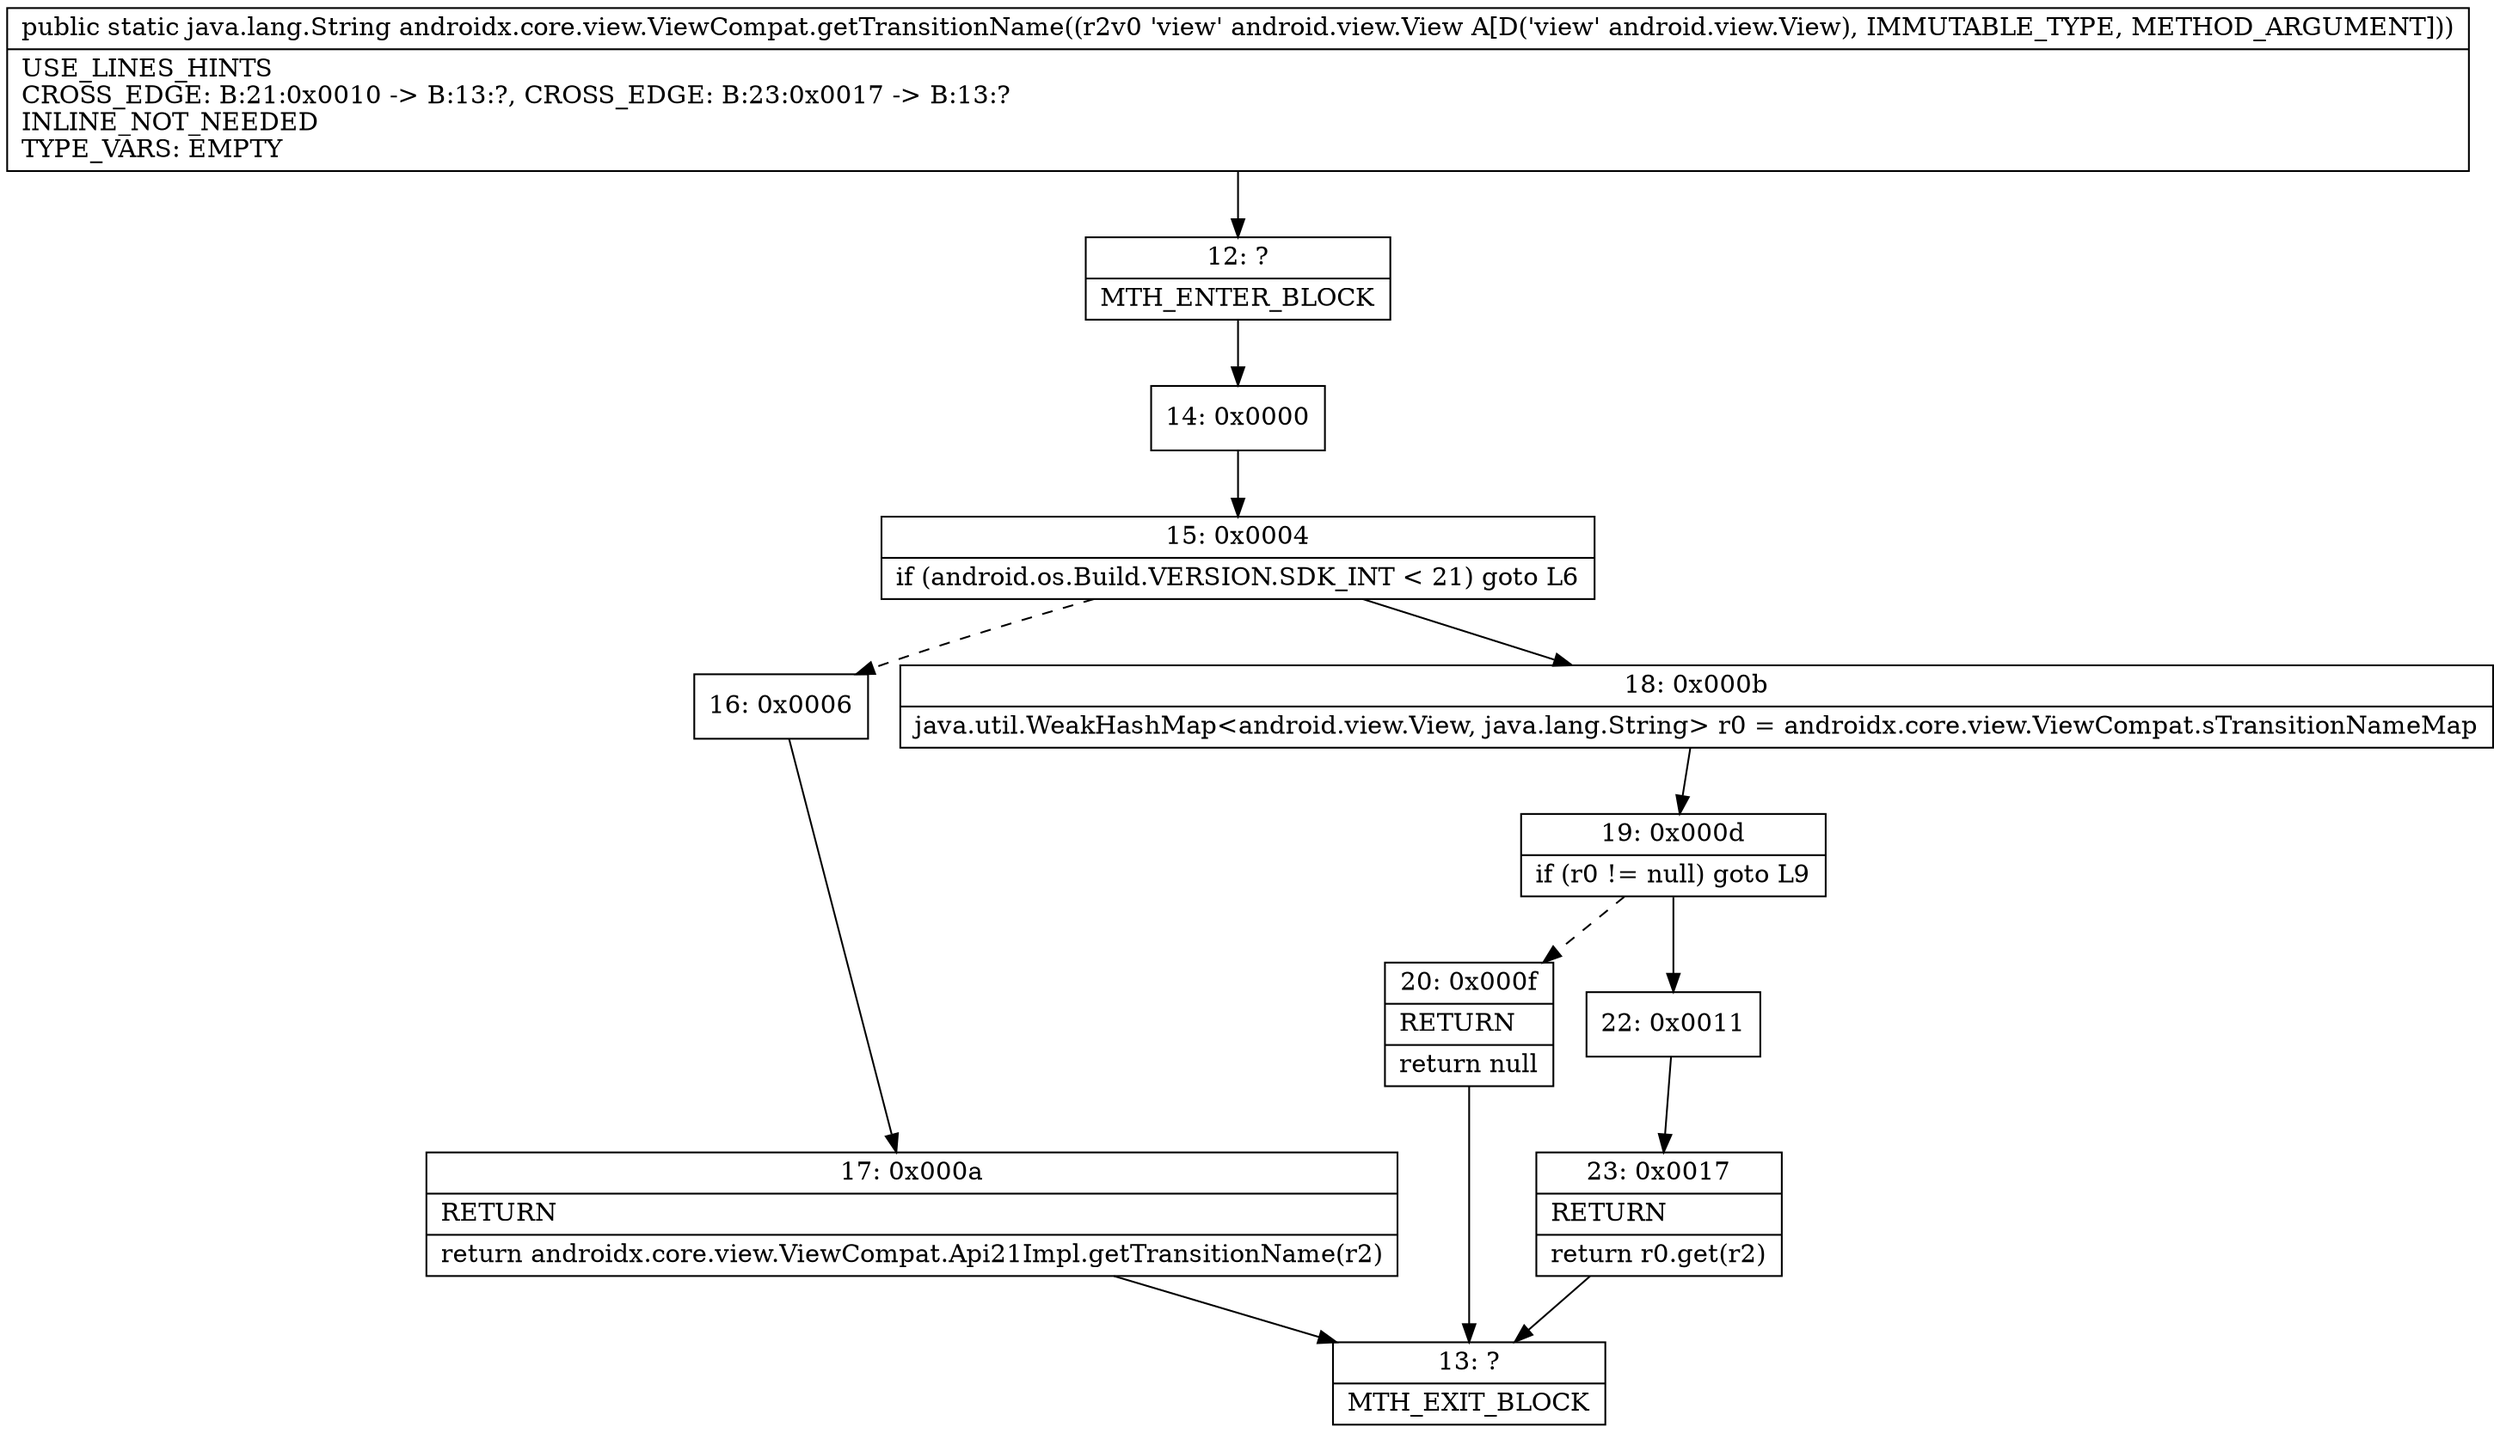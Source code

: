 digraph "CFG forandroidx.core.view.ViewCompat.getTransitionName(Landroid\/view\/View;)Ljava\/lang\/String;" {
Node_12 [shape=record,label="{12\:\ ?|MTH_ENTER_BLOCK\l}"];
Node_14 [shape=record,label="{14\:\ 0x0000}"];
Node_15 [shape=record,label="{15\:\ 0x0004|if (android.os.Build.VERSION.SDK_INT \< 21) goto L6\l}"];
Node_16 [shape=record,label="{16\:\ 0x0006}"];
Node_17 [shape=record,label="{17\:\ 0x000a|RETURN\l|return androidx.core.view.ViewCompat.Api21Impl.getTransitionName(r2)\l}"];
Node_13 [shape=record,label="{13\:\ ?|MTH_EXIT_BLOCK\l}"];
Node_18 [shape=record,label="{18\:\ 0x000b|java.util.WeakHashMap\<android.view.View, java.lang.String\> r0 = androidx.core.view.ViewCompat.sTransitionNameMap\l}"];
Node_19 [shape=record,label="{19\:\ 0x000d|if (r0 != null) goto L9\l}"];
Node_20 [shape=record,label="{20\:\ 0x000f|RETURN\l|return null\l}"];
Node_22 [shape=record,label="{22\:\ 0x0011}"];
Node_23 [shape=record,label="{23\:\ 0x0017|RETURN\l|return r0.get(r2)\l}"];
MethodNode[shape=record,label="{public static java.lang.String androidx.core.view.ViewCompat.getTransitionName((r2v0 'view' android.view.View A[D('view' android.view.View), IMMUTABLE_TYPE, METHOD_ARGUMENT]))  | USE_LINES_HINTS\lCROSS_EDGE: B:21:0x0010 \-\> B:13:?, CROSS_EDGE: B:23:0x0017 \-\> B:13:?\lINLINE_NOT_NEEDED\lTYPE_VARS: EMPTY\l}"];
MethodNode -> Node_12;Node_12 -> Node_14;
Node_14 -> Node_15;
Node_15 -> Node_16[style=dashed];
Node_15 -> Node_18;
Node_16 -> Node_17;
Node_17 -> Node_13;
Node_18 -> Node_19;
Node_19 -> Node_20[style=dashed];
Node_19 -> Node_22;
Node_20 -> Node_13;
Node_22 -> Node_23;
Node_23 -> Node_13;
}

